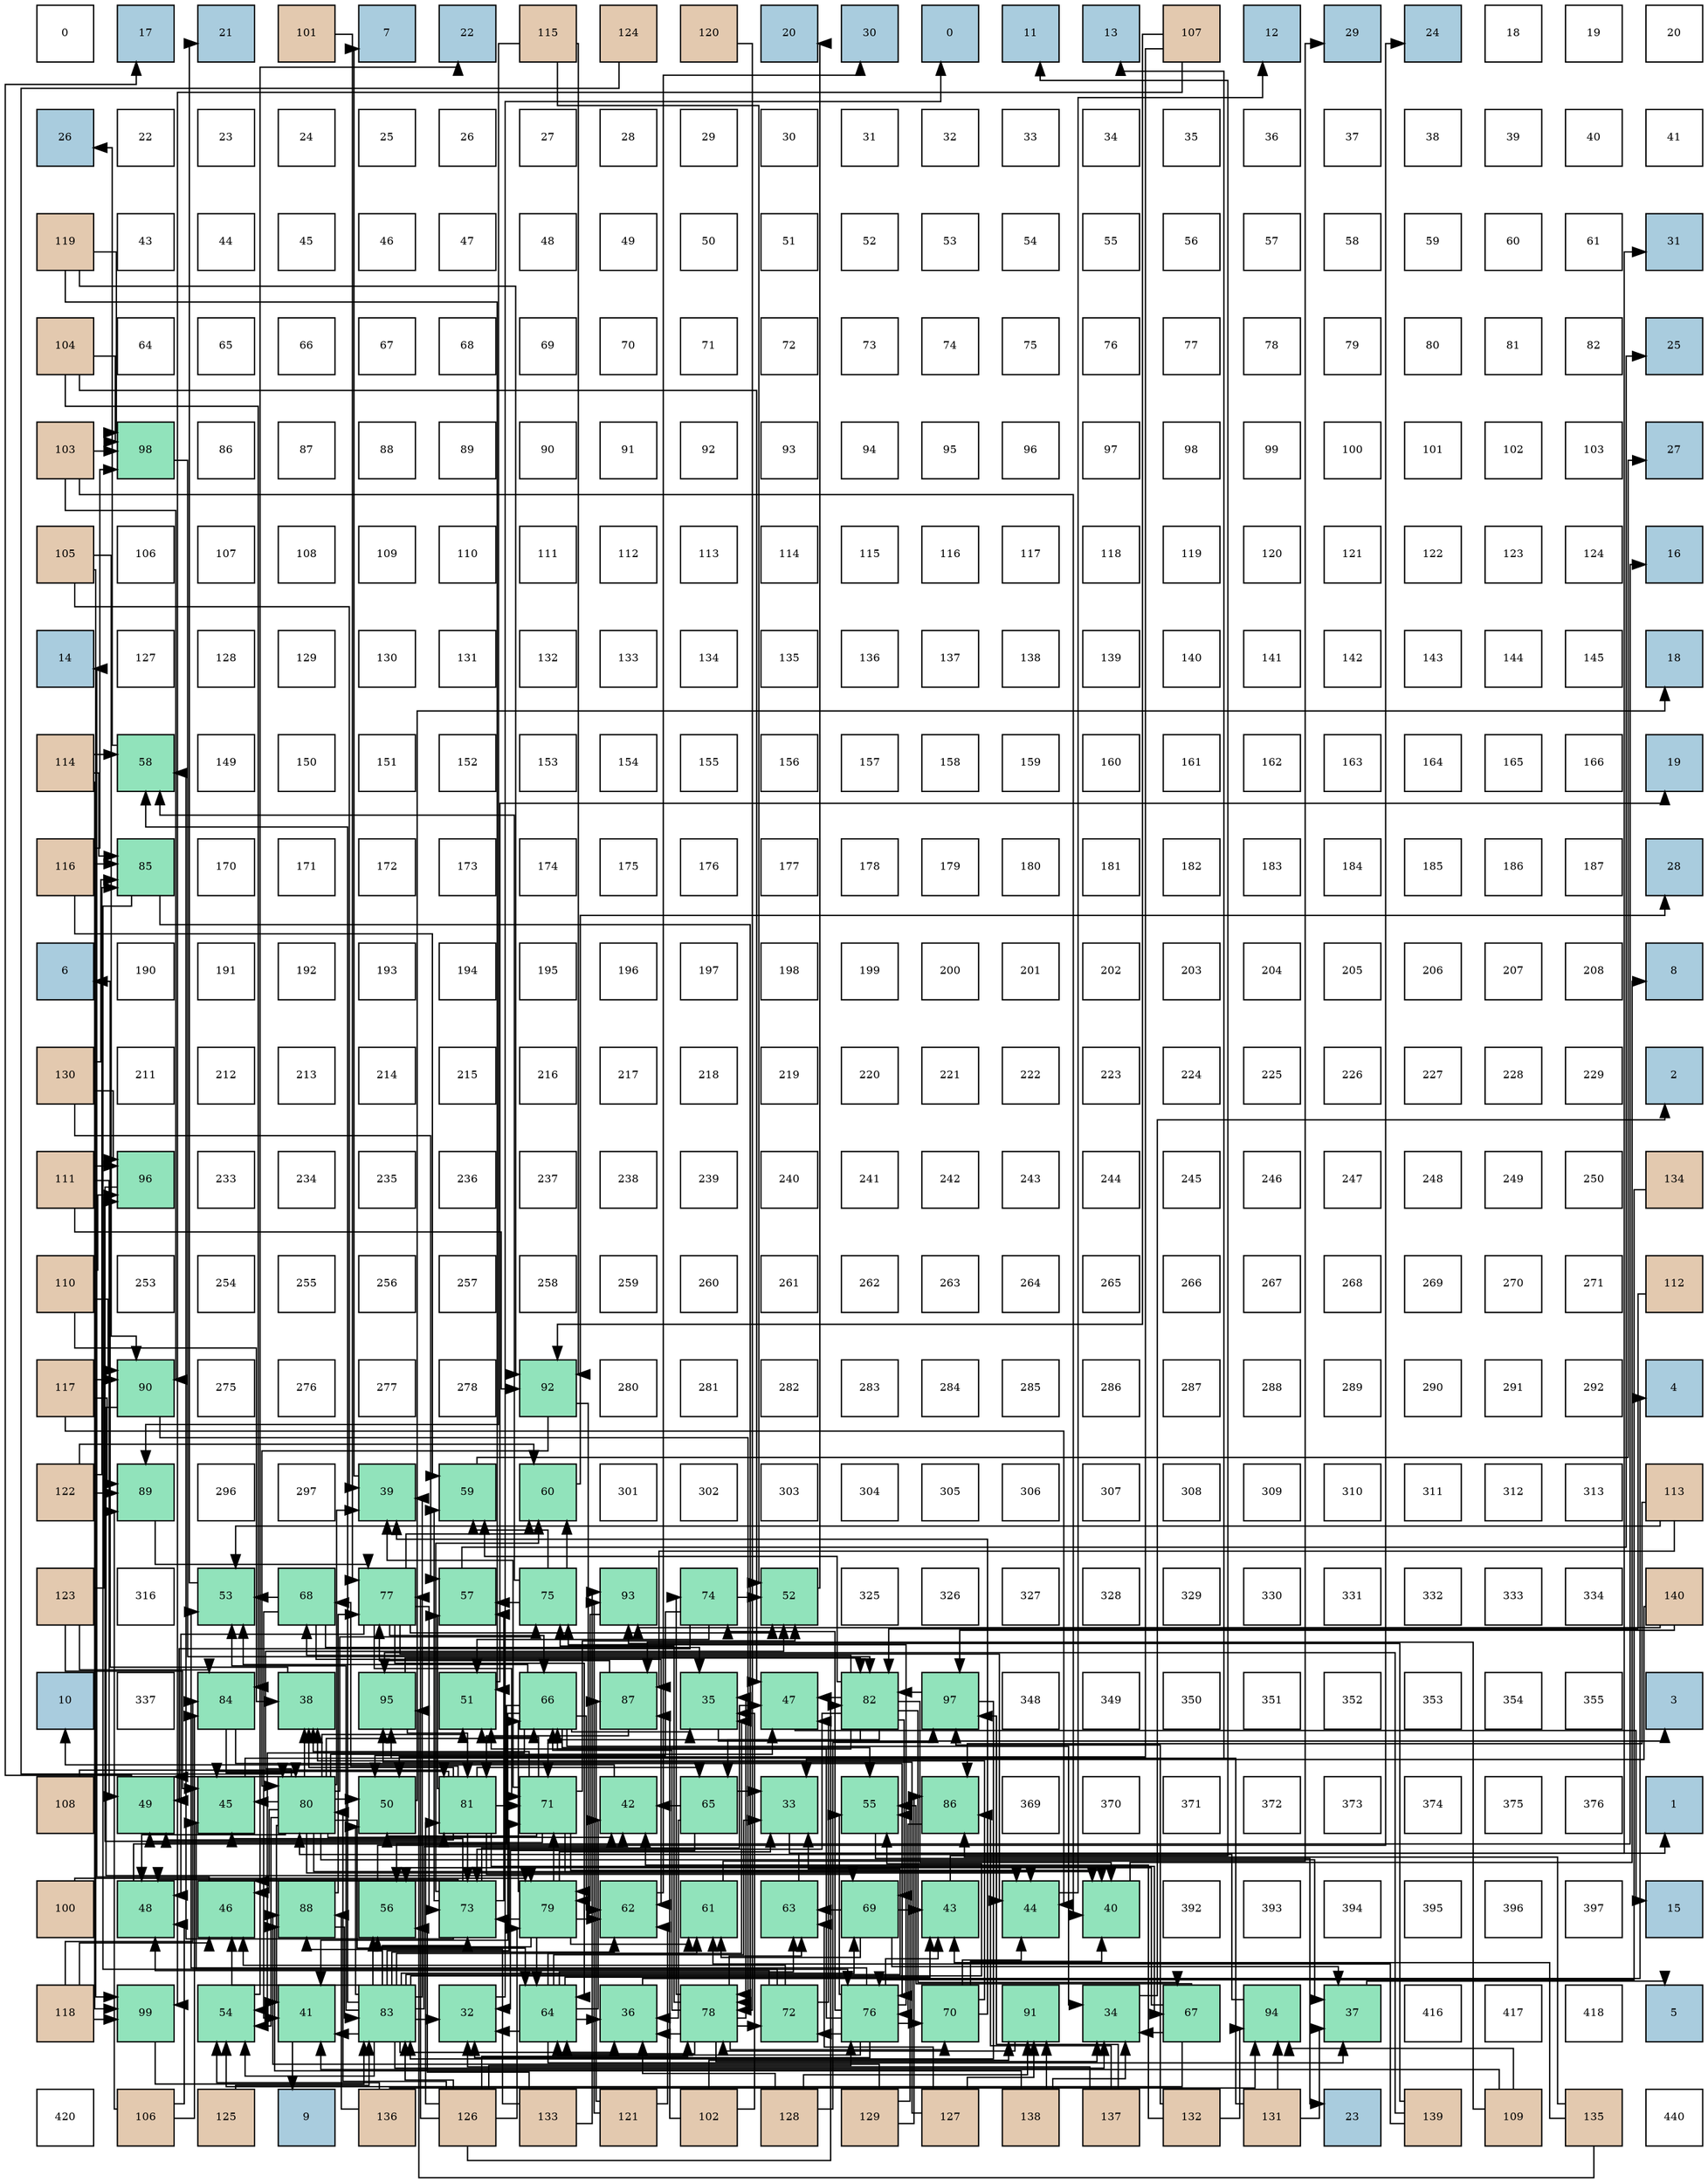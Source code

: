 digraph layout{
 rankdir=TB;
 splines=ortho;
 node [style=filled shape=square fixedsize=true width=0.6];
0[label="0", fontsize=8, fillcolor="#ffffff"];
1[label="17", fontsize=8, fillcolor="#a9ccde"];
2[label="21", fontsize=8, fillcolor="#a9ccde"];
3[label="101", fontsize=8, fillcolor="#e3c9af"];
4[label="7", fontsize=8, fillcolor="#a9ccde"];
5[label="22", fontsize=8, fillcolor="#a9ccde"];
6[label="115", fontsize=8, fillcolor="#e3c9af"];
7[label="124", fontsize=8, fillcolor="#e3c9af"];
8[label="120", fontsize=8, fillcolor="#e3c9af"];
9[label="20", fontsize=8, fillcolor="#a9ccde"];
10[label="30", fontsize=8, fillcolor="#a9ccde"];
11[label="0", fontsize=8, fillcolor="#a9ccde"];
12[label="11", fontsize=8, fillcolor="#a9ccde"];
13[label="13", fontsize=8, fillcolor="#a9ccde"];
14[label="107", fontsize=8, fillcolor="#e3c9af"];
15[label="12", fontsize=8, fillcolor="#a9ccde"];
16[label="29", fontsize=8, fillcolor="#a9ccde"];
17[label="24", fontsize=8, fillcolor="#a9ccde"];
18[label="18", fontsize=8, fillcolor="#ffffff"];
19[label="19", fontsize=8, fillcolor="#ffffff"];
20[label="20", fontsize=8, fillcolor="#ffffff"];
21[label="26", fontsize=8, fillcolor="#a9ccde"];
22[label="22", fontsize=8, fillcolor="#ffffff"];
23[label="23", fontsize=8, fillcolor="#ffffff"];
24[label="24", fontsize=8, fillcolor="#ffffff"];
25[label="25", fontsize=8, fillcolor="#ffffff"];
26[label="26", fontsize=8, fillcolor="#ffffff"];
27[label="27", fontsize=8, fillcolor="#ffffff"];
28[label="28", fontsize=8, fillcolor="#ffffff"];
29[label="29", fontsize=8, fillcolor="#ffffff"];
30[label="30", fontsize=8, fillcolor="#ffffff"];
31[label="31", fontsize=8, fillcolor="#ffffff"];
32[label="32", fontsize=8, fillcolor="#ffffff"];
33[label="33", fontsize=8, fillcolor="#ffffff"];
34[label="34", fontsize=8, fillcolor="#ffffff"];
35[label="35", fontsize=8, fillcolor="#ffffff"];
36[label="36", fontsize=8, fillcolor="#ffffff"];
37[label="37", fontsize=8, fillcolor="#ffffff"];
38[label="38", fontsize=8, fillcolor="#ffffff"];
39[label="39", fontsize=8, fillcolor="#ffffff"];
40[label="40", fontsize=8, fillcolor="#ffffff"];
41[label="41", fontsize=8, fillcolor="#ffffff"];
42[label="119", fontsize=8, fillcolor="#e3c9af"];
43[label="43", fontsize=8, fillcolor="#ffffff"];
44[label="44", fontsize=8, fillcolor="#ffffff"];
45[label="45", fontsize=8, fillcolor="#ffffff"];
46[label="46", fontsize=8, fillcolor="#ffffff"];
47[label="47", fontsize=8, fillcolor="#ffffff"];
48[label="48", fontsize=8, fillcolor="#ffffff"];
49[label="49", fontsize=8, fillcolor="#ffffff"];
50[label="50", fontsize=8, fillcolor="#ffffff"];
51[label="51", fontsize=8, fillcolor="#ffffff"];
52[label="52", fontsize=8, fillcolor="#ffffff"];
53[label="53", fontsize=8, fillcolor="#ffffff"];
54[label="54", fontsize=8, fillcolor="#ffffff"];
55[label="55", fontsize=8, fillcolor="#ffffff"];
56[label="56", fontsize=8, fillcolor="#ffffff"];
57[label="57", fontsize=8, fillcolor="#ffffff"];
58[label="58", fontsize=8, fillcolor="#ffffff"];
59[label="59", fontsize=8, fillcolor="#ffffff"];
60[label="60", fontsize=8, fillcolor="#ffffff"];
61[label="61", fontsize=8, fillcolor="#ffffff"];
62[label="31", fontsize=8, fillcolor="#a9ccde"];
63[label="104", fontsize=8, fillcolor="#e3c9af"];
64[label="64", fontsize=8, fillcolor="#ffffff"];
65[label="65", fontsize=8, fillcolor="#ffffff"];
66[label="66", fontsize=8, fillcolor="#ffffff"];
67[label="67", fontsize=8, fillcolor="#ffffff"];
68[label="68", fontsize=8, fillcolor="#ffffff"];
69[label="69", fontsize=8, fillcolor="#ffffff"];
70[label="70", fontsize=8, fillcolor="#ffffff"];
71[label="71", fontsize=8, fillcolor="#ffffff"];
72[label="72", fontsize=8, fillcolor="#ffffff"];
73[label="73", fontsize=8, fillcolor="#ffffff"];
74[label="74", fontsize=8, fillcolor="#ffffff"];
75[label="75", fontsize=8, fillcolor="#ffffff"];
76[label="76", fontsize=8, fillcolor="#ffffff"];
77[label="77", fontsize=8, fillcolor="#ffffff"];
78[label="78", fontsize=8, fillcolor="#ffffff"];
79[label="79", fontsize=8, fillcolor="#ffffff"];
80[label="80", fontsize=8, fillcolor="#ffffff"];
81[label="81", fontsize=8, fillcolor="#ffffff"];
82[label="82", fontsize=8, fillcolor="#ffffff"];
83[label="25", fontsize=8, fillcolor="#a9ccde"];
84[label="103", fontsize=8, fillcolor="#e3c9af"];
85[label="98", fontsize=8, fillcolor="#91e3bb"];
86[label="86", fontsize=8, fillcolor="#ffffff"];
87[label="87", fontsize=8, fillcolor="#ffffff"];
88[label="88", fontsize=8, fillcolor="#ffffff"];
89[label="89", fontsize=8, fillcolor="#ffffff"];
90[label="90", fontsize=8, fillcolor="#ffffff"];
91[label="91", fontsize=8, fillcolor="#ffffff"];
92[label="92", fontsize=8, fillcolor="#ffffff"];
93[label="93", fontsize=8, fillcolor="#ffffff"];
94[label="94", fontsize=8, fillcolor="#ffffff"];
95[label="95", fontsize=8, fillcolor="#ffffff"];
96[label="96", fontsize=8, fillcolor="#ffffff"];
97[label="97", fontsize=8, fillcolor="#ffffff"];
98[label="98", fontsize=8, fillcolor="#ffffff"];
99[label="99", fontsize=8, fillcolor="#ffffff"];
100[label="100", fontsize=8, fillcolor="#ffffff"];
101[label="101", fontsize=8, fillcolor="#ffffff"];
102[label="102", fontsize=8, fillcolor="#ffffff"];
103[label="103", fontsize=8, fillcolor="#ffffff"];
104[label="27", fontsize=8, fillcolor="#a9ccde"];
105[label="105", fontsize=8, fillcolor="#e3c9af"];
106[label="106", fontsize=8, fillcolor="#ffffff"];
107[label="107", fontsize=8, fillcolor="#ffffff"];
108[label="108", fontsize=8, fillcolor="#ffffff"];
109[label="109", fontsize=8, fillcolor="#ffffff"];
110[label="110", fontsize=8, fillcolor="#ffffff"];
111[label="111", fontsize=8, fillcolor="#ffffff"];
112[label="112", fontsize=8, fillcolor="#ffffff"];
113[label="113", fontsize=8, fillcolor="#ffffff"];
114[label="114", fontsize=8, fillcolor="#ffffff"];
115[label="115", fontsize=8, fillcolor="#ffffff"];
116[label="116", fontsize=8, fillcolor="#ffffff"];
117[label="117", fontsize=8, fillcolor="#ffffff"];
118[label="118", fontsize=8, fillcolor="#ffffff"];
119[label="119", fontsize=8, fillcolor="#ffffff"];
120[label="120", fontsize=8, fillcolor="#ffffff"];
121[label="121", fontsize=8, fillcolor="#ffffff"];
122[label="122", fontsize=8, fillcolor="#ffffff"];
123[label="123", fontsize=8, fillcolor="#ffffff"];
124[label="124", fontsize=8, fillcolor="#ffffff"];
125[label="16", fontsize=8, fillcolor="#a9ccde"];
126[label="14", fontsize=8, fillcolor="#a9ccde"];
127[label="127", fontsize=8, fillcolor="#ffffff"];
128[label="128", fontsize=8, fillcolor="#ffffff"];
129[label="129", fontsize=8, fillcolor="#ffffff"];
130[label="130", fontsize=8, fillcolor="#ffffff"];
131[label="131", fontsize=8, fillcolor="#ffffff"];
132[label="132", fontsize=8, fillcolor="#ffffff"];
133[label="133", fontsize=8, fillcolor="#ffffff"];
134[label="134", fontsize=8, fillcolor="#ffffff"];
135[label="135", fontsize=8, fillcolor="#ffffff"];
136[label="136", fontsize=8, fillcolor="#ffffff"];
137[label="137", fontsize=8, fillcolor="#ffffff"];
138[label="138", fontsize=8, fillcolor="#ffffff"];
139[label="139", fontsize=8, fillcolor="#ffffff"];
140[label="140", fontsize=8, fillcolor="#ffffff"];
141[label="141", fontsize=8, fillcolor="#ffffff"];
142[label="142", fontsize=8, fillcolor="#ffffff"];
143[label="143", fontsize=8, fillcolor="#ffffff"];
144[label="144", fontsize=8, fillcolor="#ffffff"];
145[label="145", fontsize=8, fillcolor="#ffffff"];
146[label="18", fontsize=8, fillcolor="#a9ccde"];
147[label="114", fontsize=8, fillcolor="#e3c9af"];
148[label="58", fontsize=8, fillcolor="#91e3bb"];
149[label="149", fontsize=8, fillcolor="#ffffff"];
150[label="150", fontsize=8, fillcolor="#ffffff"];
151[label="151", fontsize=8, fillcolor="#ffffff"];
152[label="152", fontsize=8, fillcolor="#ffffff"];
153[label="153", fontsize=8, fillcolor="#ffffff"];
154[label="154", fontsize=8, fillcolor="#ffffff"];
155[label="155", fontsize=8, fillcolor="#ffffff"];
156[label="156", fontsize=8, fillcolor="#ffffff"];
157[label="157", fontsize=8, fillcolor="#ffffff"];
158[label="158", fontsize=8, fillcolor="#ffffff"];
159[label="159", fontsize=8, fillcolor="#ffffff"];
160[label="160", fontsize=8, fillcolor="#ffffff"];
161[label="161", fontsize=8, fillcolor="#ffffff"];
162[label="162", fontsize=8, fillcolor="#ffffff"];
163[label="163", fontsize=8, fillcolor="#ffffff"];
164[label="164", fontsize=8, fillcolor="#ffffff"];
165[label="165", fontsize=8, fillcolor="#ffffff"];
166[label="166", fontsize=8, fillcolor="#ffffff"];
167[label="19", fontsize=8, fillcolor="#a9ccde"];
168[label="116", fontsize=8, fillcolor="#e3c9af"];
169[label="85", fontsize=8, fillcolor="#91e3bb"];
170[label="170", fontsize=8, fillcolor="#ffffff"];
171[label="171", fontsize=8, fillcolor="#ffffff"];
172[label="172", fontsize=8, fillcolor="#ffffff"];
173[label="173", fontsize=8, fillcolor="#ffffff"];
174[label="174", fontsize=8, fillcolor="#ffffff"];
175[label="175", fontsize=8, fillcolor="#ffffff"];
176[label="176", fontsize=8, fillcolor="#ffffff"];
177[label="177", fontsize=8, fillcolor="#ffffff"];
178[label="178", fontsize=8, fillcolor="#ffffff"];
179[label="179", fontsize=8, fillcolor="#ffffff"];
180[label="180", fontsize=8, fillcolor="#ffffff"];
181[label="181", fontsize=8, fillcolor="#ffffff"];
182[label="182", fontsize=8, fillcolor="#ffffff"];
183[label="183", fontsize=8, fillcolor="#ffffff"];
184[label="184", fontsize=8, fillcolor="#ffffff"];
185[label="185", fontsize=8, fillcolor="#ffffff"];
186[label="186", fontsize=8, fillcolor="#ffffff"];
187[label="187", fontsize=8, fillcolor="#ffffff"];
188[label="28", fontsize=8, fillcolor="#a9ccde"];
189[label="6", fontsize=8, fillcolor="#a9ccde"];
190[label="190", fontsize=8, fillcolor="#ffffff"];
191[label="191", fontsize=8, fillcolor="#ffffff"];
192[label="192", fontsize=8, fillcolor="#ffffff"];
193[label="193", fontsize=8, fillcolor="#ffffff"];
194[label="194", fontsize=8, fillcolor="#ffffff"];
195[label="195", fontsize=8, fillcolor="#ffffff"];
196[label="196", fontsize=8, fillcolor="#ffffff"];
197[label="197", fontsize=8, fillcolor="#ffffff"];
198[label="198", fontsize=8, fillcolor="#ffffff"];
199[label="199", fontsize=8, fillcolor="#ffffff"];
200[label="200", fontsize=8, fillcolor="#ffffff"];
201[label="201", fontsize=8, fillcolor="#ffffff"];
202[label="202", fontsize=8, fillcolor="#ffffff"];
203[label="203", fontsize=8, fillcolor="#ffffff"];
204[label="204", fontsize=8, fillcolor="#ffffff"];
205[label="205", fontsize=8, fillcolor="#ffffff"];
206[label="206", fontsize=8, fillcolor="#ffffff"];
207[label="207", fontsize=8, fillcolor="#ffffff"];
208[label="208", fontsize=8, fillcolor="#ffffff"];
209[label="8", fontsize=8, fillcolor="#a9ccde"];
210[label="130", fontsize=8, fillcolor="#e3c9af"];
211[label="211", fontsize=8, fillcolor="#ffffff"];
212[label="212", fontsize=8, fillcolor="#ffffff"];
213[label="213", fontsize=8, fillcolor="#ffffff"];
214[label="214", fontsize=8, fillcolor="#ffffff"];
215[label="215", fontsize=8, fillcolor="#ffffff"];
216[label="216", fontsize=8, fillcolor="#ffffff"];
217[label="217", fontsize=8, fillcolor="#ffffff"];
218[label="218", fontsize=8, fillcolor="#ffffff"];
219[label="219", fontsize=8, fillcolor="#ffffff"];
220[label="220", fontsize=8, fillcolor="#ffffff"];
221[label="221", fontsize=8, fillcolor="#ffffff"];
222[label="222", fontsize=8, fillcolor="#ffffff"];
223[label="223", fontsize=8, fillcolor="#ffffff"];
224[label="224", fontsize=8, fillcolor="#ffffff"];
225[label="225", fontsize=8, fillcolor="#ffffff"];
226[label="226", fontsize=8, fillcolor="#ffffff"];
227[label="227", fontsize=8, fillcolor="#ffffff"];
228[label="228", fontsize=8, fillcolor="#ffffff"];
229[label="229", fontsize=8, fillcolor="#ffffff"];
230[label="2", fontsize=8, fillcolor="#a9ccde"];
231[label="111", fontsize=8, fillcolor="#e3c9af"];
232[label="96", fontsize=8, fillcolor="#91e3bb"];
233[label="233", fontsize=8, fillcolor="#ffffff"];
234[label="234", fontsize=8, fillcolor="#ffffff"];
235[label="235", fontsize=8, fillcolor="#ffffff"];
236[label="236", fontsize=8, fillcolor="#ffffff"];
237[label="237", fontsize=8, fillcolor="#ffffff"];
238[label="238", fontsize=8, fillcolor="#ffffff"];
239[label="239", fontsize=8, fillcolor="#ffffff"];
240[label="240", fontsize=8, fillcolor="#ffffff"];
241[label="241", fontsize=8, fillcolor="#ffffff"];
242[label="242", fontsize=8, fillcolor="#ffffff"];
243[label="243", fontsize=8, fillcolor="#ffffff"];
244[label="244", fontsize=8, fillcolor="#ffffff"];
245[label="245", fontsize=8, fillcolor="#ffffff"];
246[label="246", fontsize=8, fillcolor="#ffffff"];
247[label="247", fontsize=8, fillcolor="#ffffff"];
248[label="248", fontsize=8, fillcolor="#ffffff"];
249[label="249", fontsize=8, fillcolor="#ffffff"];
250[label="250", fontsize=8, fillcolor="#ffffff"];
251[label="134", fontsize=8, fillcolor="#e3c9af"];
252[label="110", fontsize=8, fillcolor="#e3c9af"];
253[label="253", fontsize=8, fillcolor="#ffffff"];
254[label="254", fontsize=8, fillcolor="#ffffff"];
255[label="255", fontsize=8, fillcolor="#ffffff"];
256[label="256", fontsize=8, fillcolor="#ffffff"];
257[label="257", fontsize=8, fillcolor="#ffffff"];
258[label="258", fontsize=8, fillcolor="#ffffff"];
259[label="259", fontsize=8, fillcolor="#ffffff"];
260[label="260", fontsize=8, fillcolor="#ffffff"];
261[label="261", fontsize=8, fillcolor="#ffffff"];
262[label="262", fontsize=8, fillcolor="#ffffff"];
263[label="263", fontsize=8, fillcolor="#ffffff"];
264[label="264", fontsize=8, fillcolor="#ffffff"];
265[label="265", fontsize=8, fillcolor="#ffffff"];
266[label="266", fontsize=8, fillcolor="#ffffff"];
267[label="267", fontsize=8, fillcolor="#ffffff"];
268[label="268", fontsize=8, fillcolor="#ffffff"];
269[label="269", fontsize=8, fillcolor="#ffffff"];
270[label="270", fontsize=8, fillcolor="#ffffff"];
271[label="271", fontsize=8, fillcolor="#ffffff"];
272[label="112", fontsize=8, fillcolor="#e3c9af"];
273[label="117", fontsize=8, fillcolor="#e3c9af"];
274[label="90", fontsize=8, fillcolor="#91e3bb"];
275[label="275", fontsize=8, fillcolor="#ffffff"];
276[label="276", fontsize=8, fillcolor="#ffffff"];
277[label="277", fontsize=8, fillcolor="#ffffff"];
278[label="278", fontsize=8, fillcolor="#ffffff"];
279[label="92", fontsize=8, fillcolor="#91e3bb"];
280[label="280", fontsize=8, fillcolor="#ffffff"];
281[label="281", fontsize=8, fillcolor="#ffffff"];
282[label="282", fontsize=8, fillcolor="#ffffff"];
283[label="283", fontsize=8, fillcolor="#ffffff"];
284[label="284", fontsize=8, fillcolor="#ffffff"];
285[label="285", fontsize=8, fillcolor="#ffffff"];
286[label="286", fontsize=8, fillcolor="#ffffff"];
287[label="287", fontsize=8, fillcolor="#ffffff"];
288[label="288", fontsize=8, fillcolor="#ffffff"];
289[label="289", fontsize=8, fillcolor="#ffffff"];
290[label="290", fontsize=8, fillcolor="#ffffff"];
291[label="291", fontsize=8, fillcolor="#ffffff"];
292[label="292", fontsize=8, fillcolor="#ffffff"];
293[label="4", fontsize=8, fillcolor="#a9ccde"];
294[label="122", fontsize=8, fillcolor="#e3c9af"];
295[label="89", fontsize=8, fillcolor="#91e3bb"];
296[label="296", fontsize=8, fillcolor="#ffffff"];
297[label="297", fontsize=8, fillcolor="#ffffff"];
298[label="39", fontsize=8, fillcolor="#91e3bb"];
299[label="59", fontsize=8, fillcolor="#91e3bb"];
300[label="60", fontsize=8, fillcolor="#91e3bb"];
301[label="301", fontsize=8, fillcolor="#ffffff"];
302[label="302", fontsize=8, fillcolor="#ffffff"];
303[label="303", fontsize=8, fillcolor="#ffffff"];
304[label="304", fontsize=8, fillcolor="#ffffff"];
305[label="305", fontsize=8, fillcolor="#ffffff"];
306[label="306", fontsize=8, fillcolor="#ffffff"];
307[label="307", fontsize=8, fillcolor="#ffffff"];
308[label="308", fontsize=8, fillcolor="#ffffff"];
309[label="309", fontsize=8, fillcolor="#ffffff"];
310[label="310", fontsize=8, fillcolor="#ffffff"];
311[label="311", fontsize=8, fillcolor="#ffffff"];
312[label="312", fontsize=8, fillcolor="#ffffff"];
313[label="313", fontsize=8, fillcolor="#ffffff"];
314[label="113", fontsize=8, fillcolor="#e3c9af"];
315[label="123", fontsize=8, fillcolor="#e3c9af"];
316[label="316", fontsize=8, fillcolor="#ffffff"];
317[label="53", fontsize=8, fillcolor="#91e3bb"];
318[label="68", fontsize=8, fillcolor="#91e3bb"];
319[label="77", fontsize=8, fillcolor="#91e3bb"];
320[label="57", fontsize=8, fillcolor="#91e3bb"];
321[label="75", fontsize=8, fillcolor="#91e3bb"];
322[label="93", fontsize=8, fillcolor="#91e3bb"];
323[label="74", fontsize=8, fillcolor="#91e3bb"];
324[label="52", fontsize=8, fillcolor="#91e3bb"];
325[label="325", fontsize=8, fillcolor="#ffffff"];
326[label="326", fontsize=8, fillcolor="#ffffff"];
327[label="327", fontsize=8, fillcolor="#ffffff"];
328[label="328", fontsize=8, fillcolor="#ffffff"];
329[label="329", fontsize=8, fillcolor="#ffffff"];
330[label="330", fontsize=8, fillcolor="#ffffff"];
331[label="331", fontsize=8, fillcolor="#ffffff"];
332[label="332", fontsize=8, fillcolor="#ffffff"];
333[label="333", fontsize=8, fillcolor="#ffffff"];
334[label="334", fontsize=8, fillcolor="#ffffff"];
335[label="140", fontsize=8, fillcolor="#e3c9af"];
336[label="10", fontsize=8, fillcolor="#a9ccde"];
337[label="337", fontsize=8, fillcolor="#ffffff"];
338[label="84", fontsize=8, fillcolor="#91e3bb"];
339[label="38", fontsize=8, fillcolor="#91e3bb"];
340[label="95", fontsize=8, fillcolor="#91e3bb"];
341[label="51", fontsize=8, fillcolor="#91e3bb"];
342[label="66", fontsize=8, fillcolor="#91e3bb"];
343[label="87", fontsize=8, fillcolor="#91e3bb"];
344[label="35", fontsize=8, fillcolor="#91e3bb"];
345[label="47", fontsize=8, fillcolor="#91e3bb"];
346[label="82", fontsize=8, fillcolor="#91e3bb"];
347[label="97", fontsize=8, fillcolor="#91e3bb"];
348[label="348", fontsize=8, fillcolor="#ffffff"];
349[label="349", fontsize=8, fillcolor="#ffffff"];
350[label="350", fontsize=8, fillcolor="#ffffff"];
351[label="351", fontsize=8, fillcolor="#ffffff"];
352[label="352", fontsize=8, fillcolor="#ffffff"];
353[label="353", fontsize=8, fillcolor="#ffffff"];
354[label="354", fontsize=8, fillcolor="#ffffff"];
355[label="355", fontsize=8, fillcolor="#ffffff"];
356[label="3", fontsize=8, fillcolor="#a9ccde"];
357[label="108", fontsize=8, fillcolor="#e3c9af"];
358[label="49", fontsize=8, fillcolor="#91e3bb"];
359[label="45", fontsize=8, fillcolor="#91e3bb"];
360[label="80", fontsize=8, fillcolor="#91e3bb"];
361[label="50", fontsize=8, fillcolor="#91e3bb"];
362[label="81", fontsize=8, fillcolor="#91e3bb"];
363[label="71", fontsize=8, fillcolor="#91e3bb"];
364[label="42", fontsize=8, fillcolor="#91e3bb"];
365[label="65", fontsize=8, fillcolor="#91e3bb"];
366[label="33", fontsize=8, fillcolor="#91e3bb"];
367[label="55", fontsize=8, fillcolor="#91e3bb"];
368[label="86", fontsize=8, fillcolor="#91e3bb"];
369[label="369", fontsize=8, fillcolor="#ffffff"];
370[label="370", fontsize=8, fillcolor="#ffffff"];
371[label="371", fontsize=8, fillcolor="#ffffff"];
372[label="372", fontsize=8, fillcolor="#ffffff"];
373[label="373", fontsize=8, fillcolor="#ffffff"];
374[label="374", fontsize=8, fillcolor="#ffffff"];
375[label="375", fontsize=8, fillcolor="#ffffff"];
376[label="376", fontsize=8, fillcolor="#ffffff"];
377[label="1", fontsize=8, fillcolor="#a9ccde"];
378[label="100", fontsize=8, fillcolor="#e3c9af"];
379[label="48", fontsize=8, fillcolor="#91e3bb"];
380[label="46", fontsize=8, fillcolor="#91e3bb"];
381[label="88", fontsize=8, fillcolor="#91e3bb"];
382[label="56", fontsize=8, fillcolor="#91e3bb"];
383[label="73", fontsize=8, fillcolor="#91e3bb"];
384[label="79", fontsize=8, fillcolor="#91e3bb"];
385[label="62", fontsize=8, fillcolor="#91e3bb"];
386[label="61", fontsize=8, fillcolor="#91e3bb"];
387[label="63", fontsize=8, fillcolor="#91e3bb"];
388[label="69", fontsize=8, fillcolor="#91e3bb"];
389[label="43", fontsize=8, fillcolor="#91e3bb"];
390[label="44", fontsize=8, fillcolor="#91e3bb"];
391[label="40", fontsize=8, fillcolor="#91e3bb"];
392[label="392", fontsize=8, fillcolor="#ffffff"];
393[label="393", fontsize=8, fillcolor="#ffffff"];
394[label="394", fontsize=8, fillcolor="#ffffff"];
395[label="395", fontsize=8, fillcolor="#ffffff"];
396[label="396", fontsize=8, fillcolor="#ffffff"];
397[label="397", fontsize=8, fillcolor="#ffffff"];
398[label="15", fontsize=8, fillcolor="#a9ccde"];
399[label="118", fontsize=8, fillcolor="#e3c9af"];
400[label="99", fontsize=8, fillcolor="#91e3bb"];
401[label="54", fontsize=8, fillcolor="#91e3bb"];
402[label="41", fontsize=8, fillcolor="#91e3bb"];
403[label="83", fontsize=8, fillcolor="#91e3bb"];
404[label="32", fontsize=8, fillcolor="#91e3bb"];
405[label="64", fontsize=8, fillcolor="#91e3bb"];
406[label="36", fontsize=8, fillcolor="#91e3bb"];
407[label="78", fontsize=8, fillcolor="#91e3bb"];
408[label="72", fontsize=8, fillcolor="#91e3bb"];
409[label="76", fontsize=8, fillcolor="#91e3bb"];
410[label="70", fontsize=8, fillcolor="#91e3bb"];
411[label="91", fontsize=8, fillcolor="#91e3bb"];
412[label="34", fontsize=8, fillcolor="#91e3bb"];
413[label="67", fontsize=8, fillcolor="#91e3bb"];
414[label="94", fontsize=8, fillcolor="#91e3bb"];
415[label="37", fontsize=8, fillcolor="#91e3bb"];
416[label="416", fontsize=8, fillcolor="#ffffff"];
417[label="417", fontsize=8, fillcolor="#ffffff"];
418[label="418", fontsize=8, fillcolor="#ffffff"];
419[label="5", fontsize=8, fillcolor="#a9ccde"];
420[label="420", fontsize=8, fillcolor="#ffffff"];
421[label="106", fontsize=8, fillcolor="#e3c9af"];
422[label="125", fontsize=8, fillcolor="#e3c9af"];
423[label="9", fontsize=8, fillcolor="#a9ccde"];
424[label="136", fontsize=8, fillcolor="#e3c9af"];
425[label="126", fontsize=8, fillcolor="#e3c9af"];
426[label="133", fontsize=8, fillcolor="#e3c9af"];
427[label="121", fontsize=8, fillcolor="#e3c9af"];
428[label="102", fontsize=8, fillcolor="#e3c9af"];
429[label="128", fontsize=8, fillcolor="#e3c9af"];
430[label="129", fontsize=8, fillcolor="#e3c9af"];
431[label="127", fontsize=8, fillcolor="#e3c9af"];
432[label="138", fontsize=8, fillcolor="#e3c9af"];
433[label="137", fontsize=8, fillcolor="#e3c9af"];
434[label="132", fontsize=8, fillcolor="#e3c9af"];
435[label="131", fontsize=8, fillcolor="#e3c9af"];
436[label="23", fontsize=8, fillcolor="#a9ccde"];
437[label="139", fontsize=8, fillcolor="#e3c9af"];
438[label="109", fontsize=8, fillcolor="#e3c9af"];
439[label="135", fontsize=8, fillcolor="#e3c9af"];
440[label="440", fontsize=8, fillcolor="#ffffff"];
edge [constraint=false, style=vis];404 -> 11;
366 -> 377;
412 -> 230;
344 -> 356;
406 -> 293;
415 -> 419;
339 -> 189;
298 -> 4;
391 -> 209;
402 -> 423;
364 -> 336;
389 -> 12;
390 -> 15;
359 -> 13;
380 -> 126;
345 -> 398;
379 -> 125;
358 -> 1;
361 -> 146;
341 -> 167;
324 -> 9;
317 -> 2;
401 -> 5;
367 -> 436;
382 -> 17;
320 -> 83;
148 -> 21;
299 -> 104;
300 -> 188;
386 -> 16;
385 -> 10;
387 -> 62;
405 -> 404;
405 -> 366;
405 -> 406;
405 -> 415;
405 -> 364;
405 -> 389;
405 -> 386;
405 -> 387;
365 -> 404;
365 -> 366;
365 -> 406;
365 -> 364;
342 -> 412;
342 -> 344;
342 -> 402;
342 -> 317;
342 -> 401;
342 -> 367;
342 -> 382;
342 -> 385;
413 -> 412;
413 -> 401;
413 -> 367;
413 -> 382;
318 -> 344;
318 -> 402;
318 -> 317;
318 -> 385;
388 -> 415;
388 -> 389;
388 -> 386;
388 -> 387;
410 -> 339;
410 -> 298;
410 -> 391;
410 -> 390;
363 -> 339;
363 -> 298;
363 -> 391;
363 -> 390;
363 -> 358;
363 -> 361;
363 -> 341;
363 -> 324;
408 -> 359;
408 -> 380;
408 -> 345;
408 -> 379;
383 -> 359;
383 -> 380;
383 -> 345;
383 -> 379;
383 -> 320;
383 -> 148;
383 -> 299;
383 -> 300;
323 -> 358;
323 -> 361;
323 -> 341;
323 -> 324;
321 -> 320;
321 -> 148;
321 -> 299;
321 -> 300;
409 -> 404;
409 -> 389;
409 -> 317;
409 -> 367;
409 -> 405;
409 -> 342;
409 -> 410;
409 -> 408;
409 -> 323;
409 -> 321;
319 -> 390;
319 -> 379;
319 -> 324;
319 -> 300;
319 -> 405;
319 -> 342;
319 -> 363;
319 -> 383;
407 -> 412;
407 -> 344;
407 -> 406;
407 -> 387;
407 -> 405;
407 -> 342;
407 -> 410;
407 -> 408;
407 -> 323;
407 -> 321;
384 -> 366;
384 -> 382;
384 -> 386;
384 -> 385;
384 -> 405;
384 -> 342;
384 -> 363;
384 -> 383;
360 -> 415;
360 -> 339;
360 -> 298;
360 -> 391;
360 -> 402;
360 -> 364;
360 -> 390;
360 -> 359;
360 -> 380;
360 -> 345;
360 -> 379;
360 -> 358;
360 -> 361;
360 -> 341;
360 -> 324;
360 -> 401;
360 -> 405;
360 -> 342;
360 -> 321;
362 -> 339;
362 -> 359;
362 -> 358;
362 -> 320;
362 -> 365;
362 -> 413;
362 -> 318;
362 -> 388;
362 -> 363;
362 -> 383;
346 -> 391;
346 -> 345;
346 -> 341;
346 -> 299;
346 -> 365;
346 -> 413;
346 -> 318;
346 -> 388;
346 -> 363;
346 -> 383;
403 -> 404;
403 -> 366;
403 -> 412;
403 -> 344;
403 -> 406;
403 -> 298;
403 -> 402;
403 -> 364;
403 -> 380;
403 -> 361;
403 -> 317;
403 -> 401;
403 -> 367;
403 -> 382;
403 -> 148;
403 -> 385;
403 -> 388;
403 -> 363;
403 -> 383;
338 -> 409;
338 -> 360;
169 -> 409;
169 -> 407;
368 -> 409;
343 -> 319;
343 -> 362;
381 -> 319;
381 -> 403;
295 -> 319;
274 -> 407;
274 -> 384;
411 -> 407;
279 -> 384;
279 -> 360;
322 -> 384;
414 -> 360;
340 -> 362;
340 -> 346;
232 -> 362;
347 -> 346;
347 -> 403;
85 -> 346;
400 -> 403;
378 -> 384;
3 -> 319;
428 -> 344;
428 -> 343;
428 -> 411;
84 -> 391;
84 -> 274;
84 -> 85;
63 -> 345;
63 -> 338;
63 -> 85;
105 -> 298;
105 -> 274;
105 -> 400;
421 -> 379;
421 -> 338;
421 -> 295;
14 -> 361;
14 -> 279;
14 -> 400;
357 -> 362;
438 -> 402;
438 -> 343;
438 -> 414;
252 -> 339;
252 -> 274;
252 -> 232;
231 -> 358;
231 -> 279;
231 -> 232;
272 -> 346;
314 -> 317;
314 -> 368;
314 -> 343;
147 -> 148;
147 -> 169;
147 -> 400;
6 -> 324;
6 -> 295;
6 -> 279;
168 -> 299;
168 -> 169;
168 -> 85;
273 -> 390;
273 -> 295;
273 -> 274;
399 -> 380;
399 -> 338;
399 -> 400;
42 -> 341;
42 -> 279;
42 -> 85;
8 -> 407;
427 -> 385;
427 -> 343;
427 -> 322;
294 -> 300;
294 -> 169;
294 -> 295;
315 -> 359;
315 -> 338;
315 -> 232;
7 -> 360;
422 -> 403;
425 -> 409;
425 -> 319;
425 -> 407;
425 -> 384;
425 -> 360;
425 -> 362;
425 -> 346;
425 -> 403;
431 -> 387;
431 -> 411;
431 -> 340;
429 -> 406;
429 -> 411;
429 -> 347;
430 -> 367;
430 -> 368;
430 -> 381;
210 -> 320;
210 -> 169;
210 -> 232;
435 -> 415;
435 -> 414;
435 -> 340;
434 -> 364;
434 -> 414;
434 -> 347;
426 -> 382;
426 -> 381;
426 -> 322;
251 -> 409;
439 -> 389;
439 -> 368;
439 -> 340;
424 -> 401;
424 -> 381;
424 -> 414;
433 -> 404;
433 -> 368;
433 -> 347;
432 -> 412;
432 -> 381;
432 -> 411;
437 -> 386;
437 -> 322;
437 -> 340;
335 -> 366;
335 -> 322;
335 -> 347;
edge [constraint=true, style=invis];
0 -> 21 -> 42 -> 63 -> 84 -> 105 -> 126 -> 147 -> 168 -> 189 -> 210 -> 231 -> 252 -> 273 -> 294 -> 315 -> 336 -> 357 -> 378 -> 399 -> 420;
1 -> 22 -> 43 -> 64 -> 85 -> 106 -> 127 -> 148 -> 169 -> 190 -> 211 -> 232 -> 253 -> 274 -> 295 -> 316 -> 337 -> 358 -> 379 -> 400 -> 421;
2 -> 23 -> 44 -> 65 -> 86 -> 107 -> 128 -> 149 -> 170 -> 191 -> 212 -> 233 -> 254 -> 275 -> 296 -> 317 -> 338 -> 359 -> 380 -> 401 -> 422;
3 -> 24 -> 45 -> 66 -> 87 -> 108 -> 129 -> 150 -> 171 -> 192 -> 213 -> 234 -> 255 -> 276 -> 297 -> 318 -> 339 -> 360 -> 381 -> 402 -> 423;
4 -> 25 -> 46 -> 67 -> 88 -> 109 -> 130 -> 151 -> 172 -> 193 -> 214 -> 235 -> 256 -> 277 -> 298 -> 319 -> 340 -> 361 -> 382 -> 403 -> 424;
5 -> 26 -> 47 -> 68 -> 89 -> 110 -> 131 -> 152 -> 173 -> 194 -> 215 -> 236 -> 257 -> 278 -> 299 -> 320 -> 341 -> 362 -> 383 -> 404 -> 425;
6 -> 27 -> 48 -> 69 -> 90 -> 111 -> 132 -> 153 -> 174 -> 195 -> 216 -> 237 -> 258 -> 279 -> 300 -> 321 -> 342 -> 363 -> 384 -> 405 -> 426;
7 -> 28 -> 49 -> 70 -> 91 -> 112 -> 133 -> 154 -> 175 -> 196 -> 217 -> 238 -> 259 -> 280 -> 301 -> 322 -> 343 -> 364 -> 385 -> 406 -> 427;
8 -> 29 -> 50 -> 71 -> 92 -> 113 -> 134 -> 155 -> 176 -> 197 -> 218 -> 239 -> 260 -> 281 -> 302 -> 323 -> 344 -> 365 -> 386 -> 407 -> 428;
9 -> 30 -> 51 -> 72 -> 93 -> 114 -> 135 -> 156 -> 177 -> 198 -> 219 -> 240 -> 261 -> 282 -> 303 -> 324 -> 345 -> 366 -> 387 -> 408 -> 429;
10 -> 31 -> 52 -> 73 -> 94 -> 115 -> 136 -> 157 -> 178 -> 199 -> 220 -> 241 -> 262 -> 283 -> 304 -> 325 -> 346 -> 367 -> 388 -> 409 -> 430;
11 -> 32 -> 53 -> 74 -> 95 -> 116 -> 137 -> 158 -> 179 -> 200 -> 221 -> 242 -> 263 -> 284 -> 305 -> 326 -> 347 -> 368 -> 389 -> 410 -> 431;
12 -> 33 -> 54 -> 75 -> 96 -> 117 -> 138 -> 159 -> 180 -> 201 -> 222 -> 243 -> 264 -> 285 -> 306 -> 327 -> 348 -> 369 -> 390 -> 411 -> 432;
13 -> 34 -> 55 -> 76 -> 97 -> 118 -> 139 -> 160 -> 181 -> 202 -> 223 -> 244 -> 265 -> 286 -> 307 -> 328 -> 349 -> 370 -> 391 -> 412 -> 433;
14 -> 35 -> 56 -> 77 -> 98 -> 119 -> 140 -> 161 -> 182 -> 203 -> 224 -> 245 -> 266 -> 287 -> 308 -> 329 -> 350 -> 371 -> 392 -> 413 -> 434;
15 -> 36 -> 57 -> 78 -> 99 -> 120 -> 141 -> 162 -> 183 -> 204 -> 225 -> 246 -> 267 -> 288 -> 309 -> 330 -> 351 -> 372 -> 393 -> 414 -> 435;
16 -> 37 -> 58 -> 79 -> 100 -> 121 -> 142 -> 163 -> 184 -> 205 -> 226 -> 247 -> 268 -> 289 -> 310 -> 331 -> 352 -> 373 -> 394 -> 415 -> 436;
17 -> 38 -> 59 -> 80 -> 101 -> 122 -> 143 -> 164 -> 185 -> 206 -> 227 -> 248 -> 269 -> 290 -> 311 -> 332 -> 353 -> 374 -> 395 -> 416 -> 437;
18 -> 39 -> 60 -> 81 -> 102 -> 123 -> 144 -> 165 -> 186 -> 207 -> 228 -> 249 -> 270 -> 291 -> 312 -> 333 -> 354 -> 375 -> 396 -> 417 -> 438;
19 -> 40 -> 61 -> 82 -> 103 -> 124 -> 145 -> 166 -> 187 -> 208 -> 229 -> 250 -> 271 -> 292 -> 313 -> 334 -> 355 -> 376 -> 397 -> 418 -> 439;
20 -> 41 -> 62 -> 83 -> 104 -> 125 -> 146 -> 167 -> 188 -> 209 -> 230 -> 251 -> 272 -> 293 -> 314 -> 335 -> 356 -> 377 -> 398 -> 419 -> 440;
rank = same {0 -> 1 -> 2 -> 3 -> 4 -> 5 -> 6 -> 7 -> 8 -> 9 -> 10 -> 11 -> 12 -> 13 -> 14 -> 15 -> 16 -> 17 -> 18 -> 19 -> 20};
rank = same {21 -> 22 -> 23 -> 24 -> 25 -> 26 -> 27 -> 28 -> 29 -> 30 -> 31 -> 32 -> 33 -> 34 -> 35 -> 36 -> 37 -> 38 -> 39 -> 40 -> 41};
rank = same {42 -> 43 -> 44 -> 45 -> 46 -> 47 -> 48 -> 49 -> 50 -> 51 -> 52 -> 53 -> 54 -> 55 -> 56 -> 57 -> 58 -> 59 -> 60 -> 61 -> 62};
rank = same {63 -> 64 -> 65 -> 66 -> 67 -> 68 -> 69 -> 70 -> 71 -> 72 -> 73 -> 74 -> 75 -> 76 -> 77 -> 78 -> 79 -> 80 -> 81 -> 82 -> 83};
rank = same {84 -> 85 -> 86 -> 87 -> 88 -> 89 -> 90 -> 91 -> 92 -> 93 -> 94 -> 95 -> 96 -> 97 -> 98 -> 99 -> 100 -> 101 -> 102 -> 103 -> 104};
rank = same {105 -> 106 -> 107 -> 108 -> 109 -> 110 -> 111 -> 112 -> 113 -> 114 -> 115 -> 116 -> 117 -> 118 -> 119 -> 120 -> 121 -> 122 -> 123 -> 124 -> 125};
rank = same {126 -> 127 -> 128 -> 129 -> 130 -> 131 -> 132 -> 133 -> 134 -> 135 -> 136 -> 137 -> 138 -> 139 -> 140 -> 141 -> 142 -> 143 -> 144 -> 145 -> 146};
rank = same {147 -> 148 -> 149 -> 150 -> 151 -> 152 -> 153 -> 154 -> 155 -> 156 -> 157 -> 158 -> 159 -> 160 -> 161 -> 162 -> 163 -> 164 -> 165 -> 166 -> 167};
rank = same {168 -> 169 -> 170 -> 171 -> 172 -> 173 -> 174 -> 175 -> 176 -> 177 -> 178 -> 179 -> 180 -> 181 -> 182 -> 183 -> 184 -> 185 -> 186 -> 187 -> 188};
rank = same {189 -> 190 -> 191 -> 192 -> 193 -> 194 -> 195 -> 196 -> 197 -> 198 -> 199 -> 200 -> 201 -> 202 -> 203 -> 204 -> 205 -> 206 -> 207 -> 208 -> 209};
rank = same {210 -> 211 -> 212 -> 213 -> 214 -> 215 -> 216 -> 217 -> 218 -> 219 -> 220 -> 221 -> 222 -> 223 -> 224 -> 225 -> 226 -> 227 -> 228 -> 229 -> 230};
rank = same {231 -> 232 -> 233 -> 234 -> 235 -> 236 -> 237 -> 238 -> 239 -> 240 -> 241 -> 242 -> 243 -> 244 -> 245 -> 246 -> 247 -> 248 -> 249 -> 250 -> 251};
rank = same {252 -> 253 -> 254 -> 255 -> 256 -> 257 -> 258 -> 259 -> 260 -> 261 -> 262 -> 263 -> 264 -> 265 -> 266 -> 267 -> 268 -> 269 -> 270 -> 271 -> 272};
rank = same {273 -> 274 -> 275 -> 276 -> 277 -> 278 -> 279 -> 280 -> 281 -> 282 -> 283 -> 284 -> 285 -> 286 -> 287 -> 288 -> 289 -> 290 -> 291 -> 292 -> 293};
rank = same {294 -> 295 -> 296 -> 297 -> 298 -> 299 -> 300 -> 301 -> 302 -> 303 -> 304 -> 305 -> 306 -> 307 -> 308 -> 309 -> 310 -> 311 -> 312 -> 313 -> 314};
rank = same {315 -> 316 -> 317 -> 318 -> 319 -> 320 -> 321 -> 322 -> 323 -> 324 -> 325 -> 326 -> 327 -> 328 -> 329 -> 330 -> 331 -> 332 -> 333 -> 334 -> 335};
rank = same {336 -> 337 -> 338 -> 339 -> 340 -> 341 -> 342 -> 343 -> 344 -> 345 -> 346 -> 347 -> 348 -> 349 -> 350 -> 351 -> 352 -> 353 -> 354 -> 355 -> 356};
rank = same {357 -> 358 -> 359 -> 360 -> 361 -> 362 -> 363 -> 364 -> 365 -> 366 -> 367 -> 368 -> 369 -> 370 -> 371 -> 372 -> 373 -> 374 -> 375 -> 376 -> 377};
rank = same {378 -> 379 -> 380 -> 381 -> 382 -> 383 -> 384 -> 385 -> 386 -> 387 -> 388 -> 389 -> 390 -> 391 -> 392 -> 393 -> 394 -> 395 -> 396 -> 397 -> 398};
rank = same {399 -> 400 -> 401 -> 402 -> 403 -> 404 -> 405 -> 406 -> 407 -> 408 -> 409 -> 410 -> 411 -> 412 -> 413 -> 414 -> 415 -> 416 -> 417 -> 418 -> 419};
rank = same {420 -> 421 -> 422 -> 423 -> 424 -> 425 -> 426 -> 427 -> 428 -> 429 -> 430 -> 431 -> 432 -> 433 -> 434 -> 435 -> 436 -> 437 -> 438 -> 439 -> 440};
}